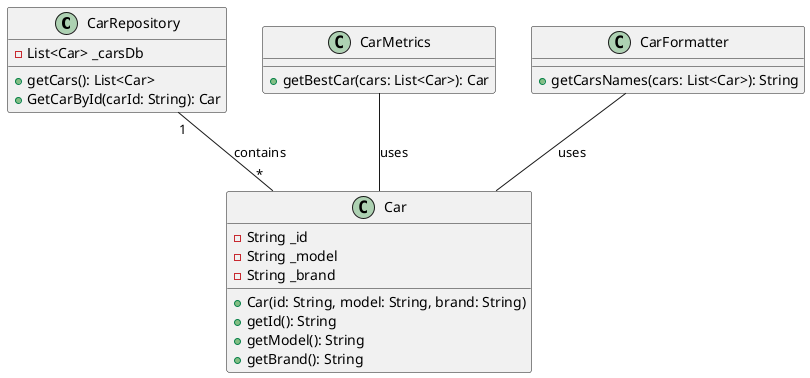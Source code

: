 @startuml Single Resposibility Principal

class CarRepository {
    - List<Car> _carsDb
    + getCars(): List<Car>
    + GetCarById(carId: String): Car
}

class CarMetrics {
    + getBestCar(cars: List<Car>): Car
}

class CarFormatter {
    + getCarsNames(cars: List<Car>): String
}

class Car {
    - String _id
    - String _model
    - String _brand
    + Car(id: String, model: String, brand: String)
    + getId(): String
    + getModel(): String
    + getBrand(): String
}

CarRepository "1" -- "*" Car : contains
CarMetrics -- Car : uses
CarFormatter -- Car : uses

@enduml
